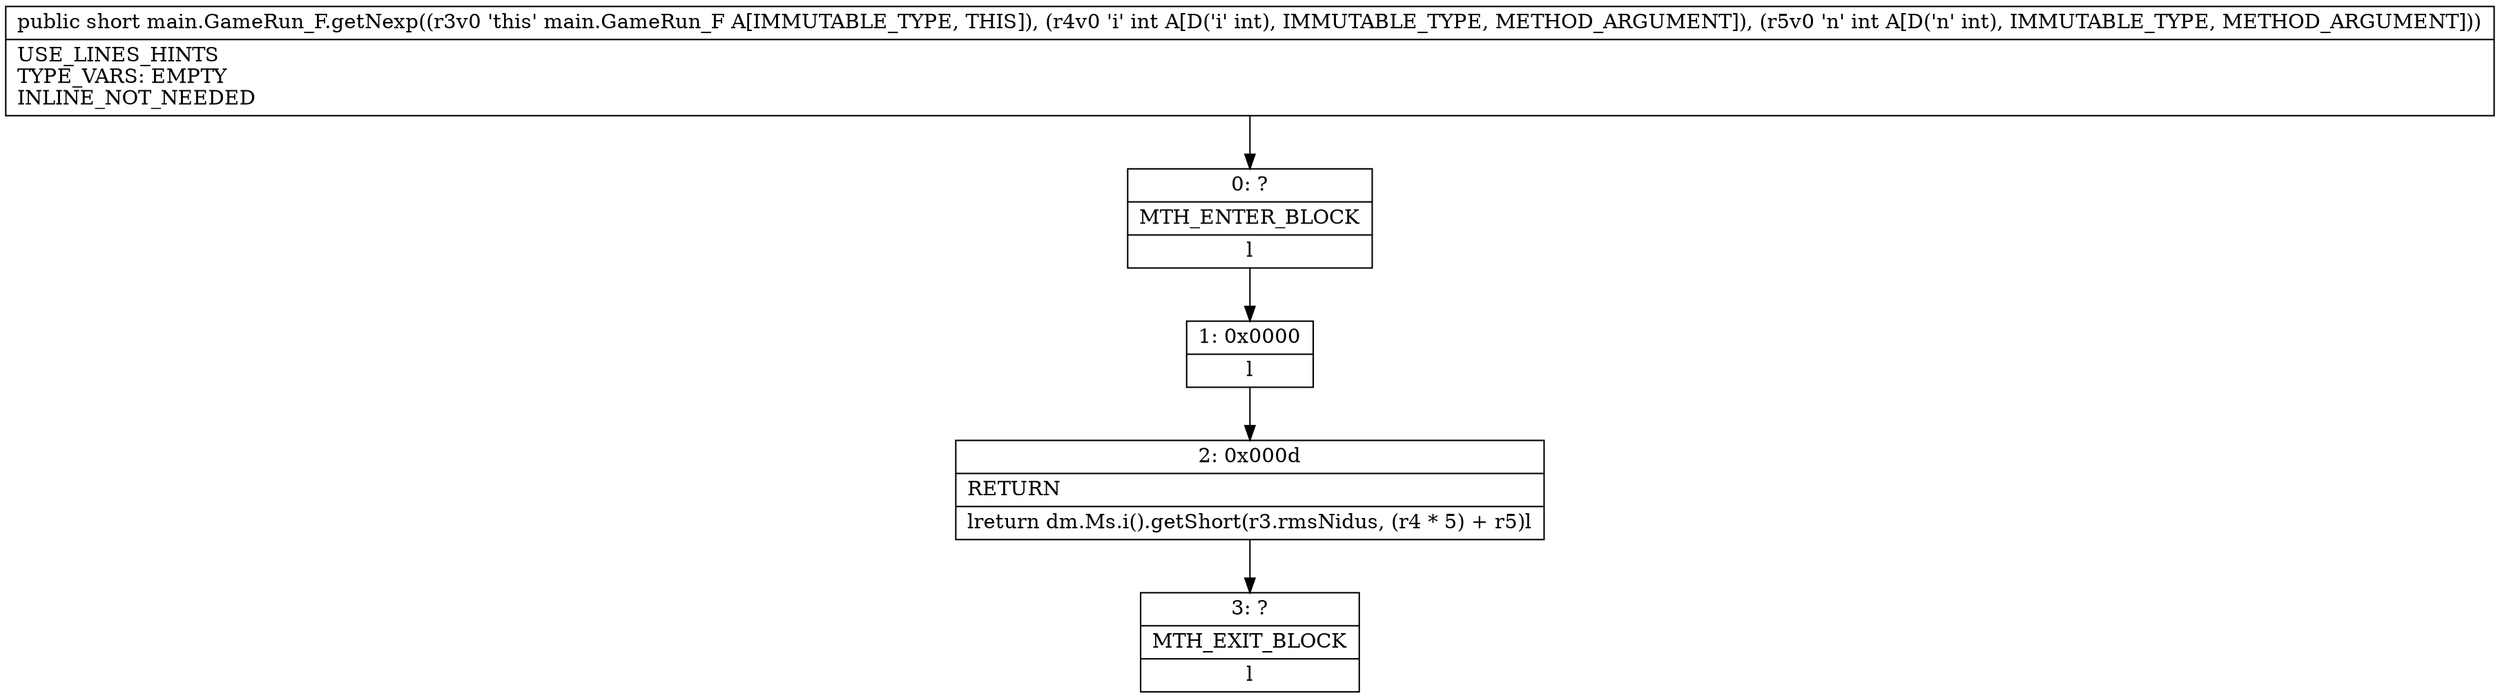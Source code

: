 digraph "CFG formain.GameRun_F.getNexp(II)S" {
Node_0 [shape=record,label="{0\:\ ?|MTH_ENTER_BLOCK\l|l}"];
Node_1 [shape=record,label="{1\:\ 0x0000|l}"];
Node_2 [shape=record,label="{2\:\ 0x000d|RETURN\l|lreturn dm.Ms.i().getShort(r3.rmsNidus, (r4 * 5) + r5)l}"];
Node_3 [shape=record,label="{3\:\ ?|MTH_EXIT_BLOCK\l|l}"];
MethodNode[shape=record,label="{public short main.GameRun_F.getNexp((r3v0 'this' main.GameRun_F A[IMMUTABLE_TYPE, THIS]), (r4v0 'i' int A[D('i' int), IMMUTABLE_TYPE, METHOD_ARGUMENT]), (r5v0 'n' int A[D('n' int), IMMUTABLE_TYPE, METHOD_ARGUMENT]))  | USE_LINES_HINTS\lTYPE_VARS: EMPTY\lINLINE_NOT_NEEDED\l}"];
MethodNode -> Node_0;
Node_0 -> Node_1;
Node_1 -> Node_2;
Node_2 -> Node_3;
}

